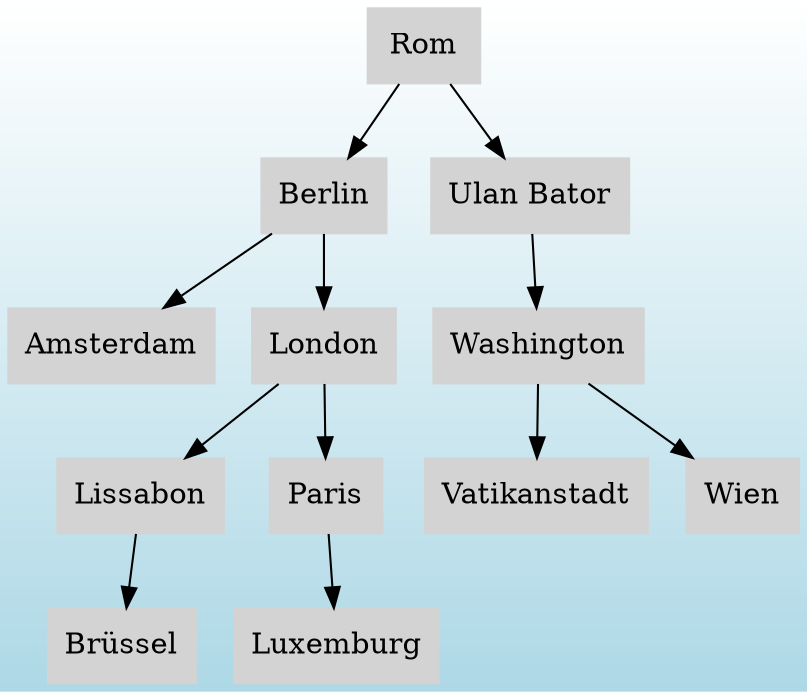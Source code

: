 digraph g {
 graph [
  rankdir = "TB"
  bgcolor = "white:lightblue"
  style="filled"
  gradientangle = 270
 ];
 node [shape=box,style=filled,color="lightgray"];
 "Rom" [label="Rom"]
"Rom" -> "Berlin"
 "Berlin" [label="Berlin"]
"Berlin" -> "Amsterdam"
 "Amsterdam" [label="Amsterdam"]
"Berlin" -> "London"
 "London" [label="London"]
"London" -> "Lissabon"
 "Lissabon" [label="Lissabon"]
"Lissabon" -> "Brüssel"
 "Brüssel" [label="Brüssel"]
"London" -> "Paris"
 "Paris" [label="Paris"]
"Paris" -> "Luxemburg"
 "Luxemburg" [label="Luxemburg"]
"Rom" -> "Ulan Bator"
 "Ulan Bator" [label="Ulan Bator"]
"Ulan Bator" -> "Washington"
 "Washington" [label="Washington"]
"Washington" -> "Vatikanstadt"
 "Vatikanstadt" [label="Vatikanstadt"]
"Washington" -> "Wien"
 "Wien" [label="Wien"]

}